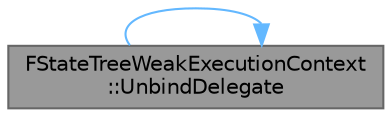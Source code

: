 digraph "FStateTreeWeakExecutionContext::UnbindDelegate"
{
 // INTERACTIVE_SVG=YES
 // LATEX_PDF_SIZE
  bgcolor="transparent";
  edge [fontname=Helvetica,fontsize=10,labelfontname=Helvetica,labelfontsize=10];
  node [fontname=Helvetica,fontsize=10,shape=box,height=0.2,width=0.4];
  rankdir="RL";
  Node1 [id="Node000001",label="FStateTreeWeakExecutionContext\l::UnbindDelegate",height=0.2,width=0.4,color="gray40", fillcolor="grey60", style="filled", fontcolor="black",tooltip="Unregisters the callback bound to the listener."];
  Node1 -> Node1 [id="edge1_Node000001_Node000001",dir="back",color="steelblue1",style="solid",tooltip=" "];
}
